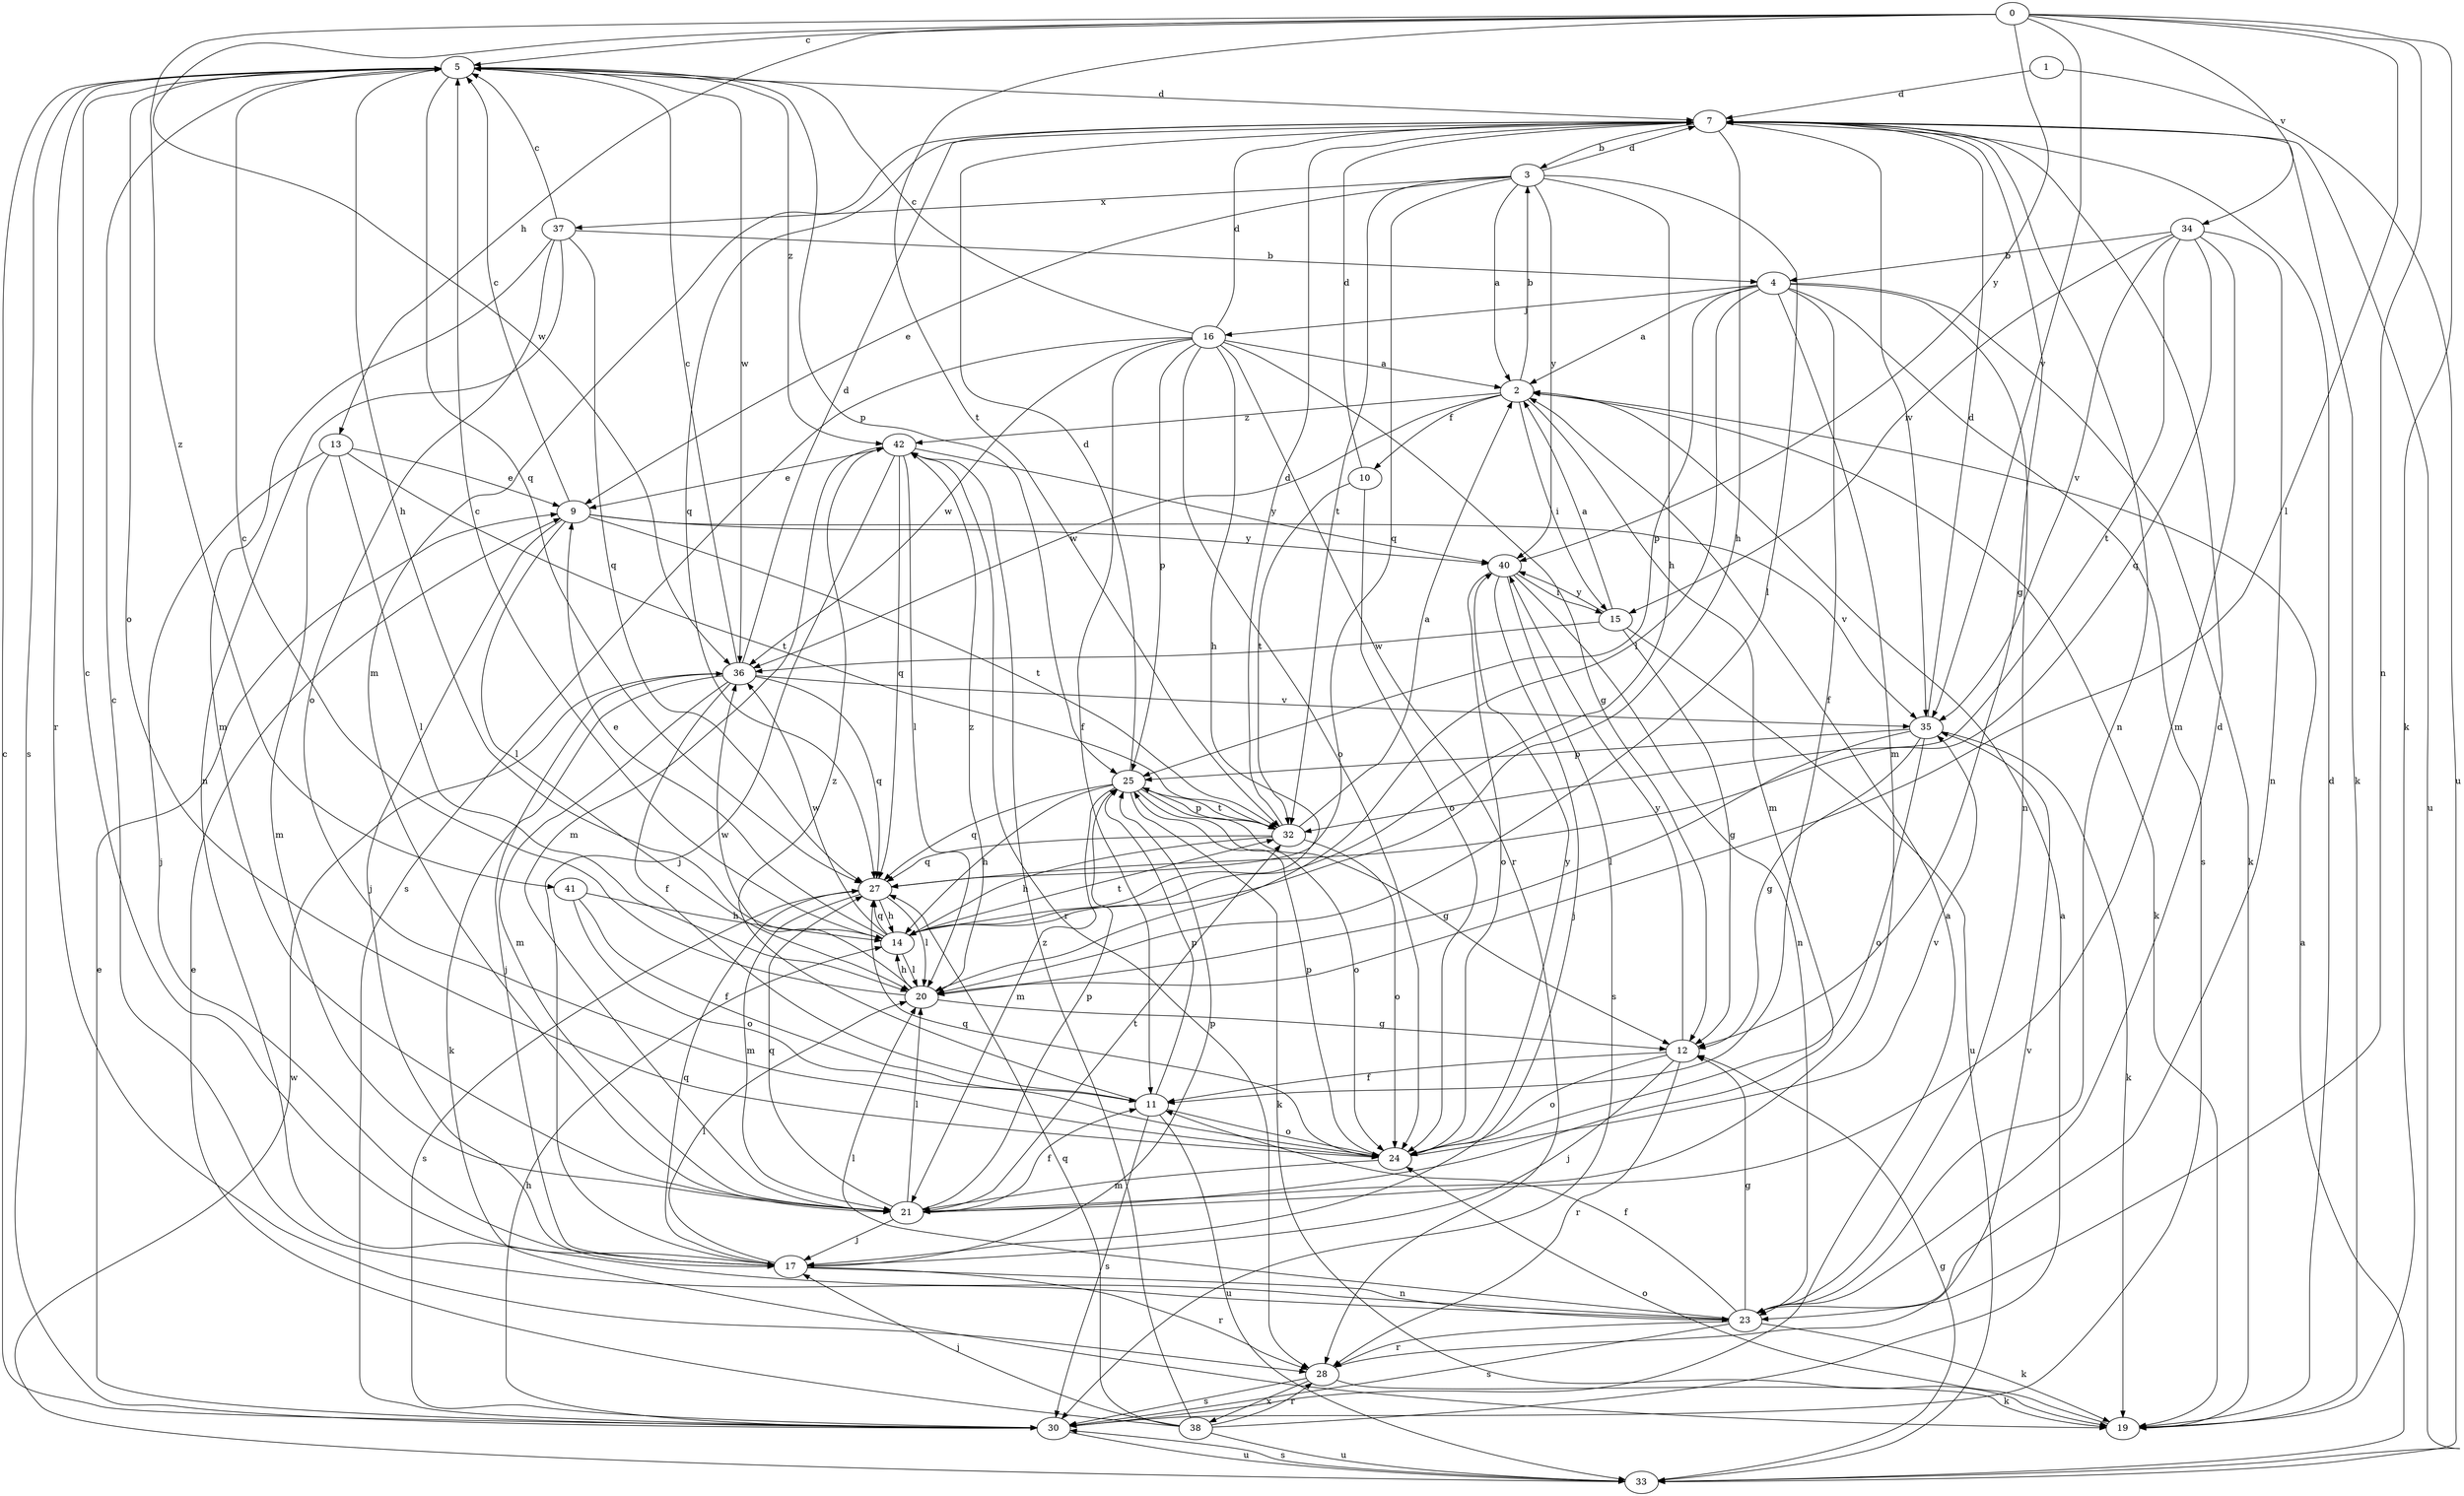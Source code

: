 strict digraph  {
0;
1;
2;
3;
4;
5;
7;
9;
10;
11;
12;
13;
14;
15;
16;
17;
19;
20;
21;
23;
24;
25;
27;
28;
30;
32;
33;
34;
35;
36;
37;
38;
40;
41;
42;
0 -> 5  [label=c];
0 -> 13  [label=h];
0 -> 19  [label=k];
0 -> 20  [label=l];
0 -> 23  [label=n];
0 -> 32  [label=t];
0 -> 34  [label=v];
0 -> 35  [label=v];
0 -> 36  [label=w];
0 -> 40  [label=y];
0 -> 41  [label=z];
1 -> 7  [label=d];
1 -> 33  [label=u];
2 -> 3  [label=b];
2 -> 10  [label=f];
2 -> 15  [label=i];
2 -> 19  [label=k];
2 -> 21  [label=m];
2 -> 36  [label=w];
2 -> 42  [label=z];
3 -> 2  [label=a];
3 -> 7  [label=d];
3 -> 9  [label=e];
3 -> 14  [label=h];
3 -> 20  [label=l];
3 -> 27  [label=q];
3 -> 32  [label=t];
3 -> 37  [label=x];
3 -> 40  [label=y];
4 -> 2  [label=a];
4 -> 11  [label=f];
4 -> 16  [label=j];
4 -> 19  [label=k];
4 -> 20  [label=l];
4 -> 21  [label=m];
4 -> 23  [label=n];
4 -> 25  [label=p];
4 -> 30  [label=s];
5 -> 7  [label=d];
5 -> 14  [label=h];
5 -> 24  [label=o];
5 -> 25  [label=p];
5 -> 27  [label=q];
5 -> 28  [label=r];
5 -> 30  [label=s];
5 -> 36  [label=w];
5 -> 42  [label=z];
7 -> 3  [label=b];
7 -> 12  [label=g];
7 -> 14  [label=h];
7 -> 19  [label=k];
7 -> 21  [label=m];
7 -> 23  [label=n];
7 -> 27  [label=q];
7 -> 33  [label=u];
7 -> 35  [label=v];
9 -> 5  [label=c];
9 -> 17  [label=j];
9 -> 20  [label=l];
9 -> 32  [label=t];
9 -> 35  [label=v];
9 -> 40  [label=y];
10 -> 7  [label=d];
10 -> 24  [label=o];
10 -> 32  [label=t];
11 -> 24  [label=o];
11 -> 25  [label=p];
11 -> 30  [label=s];
11 -> 33  [label=u];
11 -> 42  [label=z];
12 -> 11  [label=f];
12 -> 17  [label=j];
12 -> 24  [label=o];
12 -> 28  [label=r];
12 -> 40  [label=y];
13 -> 9  [label=e];
13 -> 17  [label=j];
13 -> 20  [label=l];
13 -> 21  [label=m];
13 -> 32  [label=t];
14 -> 5  [label=c];
14 -> 9  [label=e];
14 -> 20  [label=l];
14 -> 27  [label=q];
14 -> 32  [label=t];
14 -> 36  [label=w];
15 -> 2  [label=a];
15 -> 12  [label=g];
15 -> 33  [label=u];
15 -> 36  [label=w];
15 -> 40  [label=y];
16 -> 2  [label=a];
16 -> 5  [label=c];
16 -> 7  [label=d];
16 -> 11  [label=f];
16 -> 12  [label=g];
16 -> 14  [label=h];
16 -> 24  [label=o];
16 -> 25  [label=p];
16 -> 28  [label=r];
16 -> 30  [label=s];
16 -> 36  [label=w];
17 -> 5  [label=c];
17 -> 20  [label=l];
17 -> 23  [label=n];
17 -> 25  [label=p];
17 -> 27  [label=q];
17 -> 28  [label=r];
19 -> 7  [label=d];
19 -> 24  [label=o];
20 -> 5  [label=c];
20 -> 12  [label=g];
20 -> 14  [label=h];
20 -> 36  [label=w];
20 -> 42  [label=z];
21 -> 11  [label=f];
21 -> 17  [label=j];
21 -> 20  [label=l];
21 -> 25  [label=p];
21 -> 27  [label=q];
21 -> 32  [label=t];
23 -> 5  [label=c];
23 -> 7  [label=d];
23 -> 11  [label=f];
23 -> 12  [label=g];
23 -> 19  [label=k];
23 -> 20  [label=l];
23 -> 28  [label=r];
23 -> 30  [label=s];
24 -> 21  [label=m];
24 -> 25  [label=p];
24 -> 27  [label=q];
24 -> 35  [label=v];
24 -> 40  [label=y];
25 -> 7  [label=d];
25 -> 12  [label=g];
25 -> 14  [label=h];
25 -> 19  [label=k];
25 -> 21  [label=m];
25 -> 24  [label=o];
25 -> 27  [label=q];
25 -> 32  [label=t];
27 -> 14  [label=h];
27 -> 20  [label=l];
27 -> 21  [label=m];
27 -> 30  [label=s];
28 -> 19  [label=k];
28 -> 30  [label=s];
28 -> 35  [label=v];
28 -> 38  [label=x];
30 -> 2  [label=a];
30 -> 5  [label=c];
30 -> 9  [label=e];
30 -> 14  [label=h];
30 -> 33  [label=u];
32 -> 2  [label=a];
32 -> 7  [label=d];
32 -> 14  [label=h];
32 -> 24  [label=o];
32 -> 25  [label=p];
32 -> 27  [label=q];
33 -> 2  [label=a];
33 -> 12  [label=g];
33 -> 30  [label=s];
33 -> 36  [label=w];
34 -> 4  [label=b];
34 -> 15  [label=i];
34 -> 21  [label=m];
34 -> 23  [label=n];
34 -> 27  [label=q];
34 -> 32  [label=t];
34 -> 35  [label=v];
35 -> 7  [label=d];
35 -> 12  [label=g];
35 -> 19  [label=k];
35 -> 20  [label=l];
35 -> 24  [label=o];
35 -> 25  [label=p];
36 -> 5  [label=c];
36 -> 7  [label=d];
36 -> 11  [label=f];
36 -> 17  [label=j];
36 -> 19  [label=k];
36 -> 21  [label=m];
36 -> 27  [label=q];
36 -> 35  [label=v];
37 -> 4  [label=b];
37 -> 5  [label=c];
37 -> 21  [label=m];
37 -> 23  [label=n];
37 -> 24  [label=o];
37 -> 27  [label=q];
38 -> 2  [label=a];
38 -> 9  [label=e];
38 -> 17  [label=j];
38 -> 27  [label=q];
38 -> 28  [label=r];
38 -> 33  [label=u];
38 -> 42  [label=z];
40 -> 15  [label=i];
40 -> 17  [label=j];
40 -> 23  [label=n];
40 -> 24  [label=o];
40 -> 30  [label=s];
41 -> 11  [label=f];
41 -> 14  [label=h];
41 -> 24  [label=o];
42 -> 9  [label=e];
42 -> 17  [label=j];
42 -> 20  [label=l];
42 -> 21  [label=m];
42 -> 27  [label=q];
42 -> 28  [label=r];
42 -> 40  [label=y];
}
